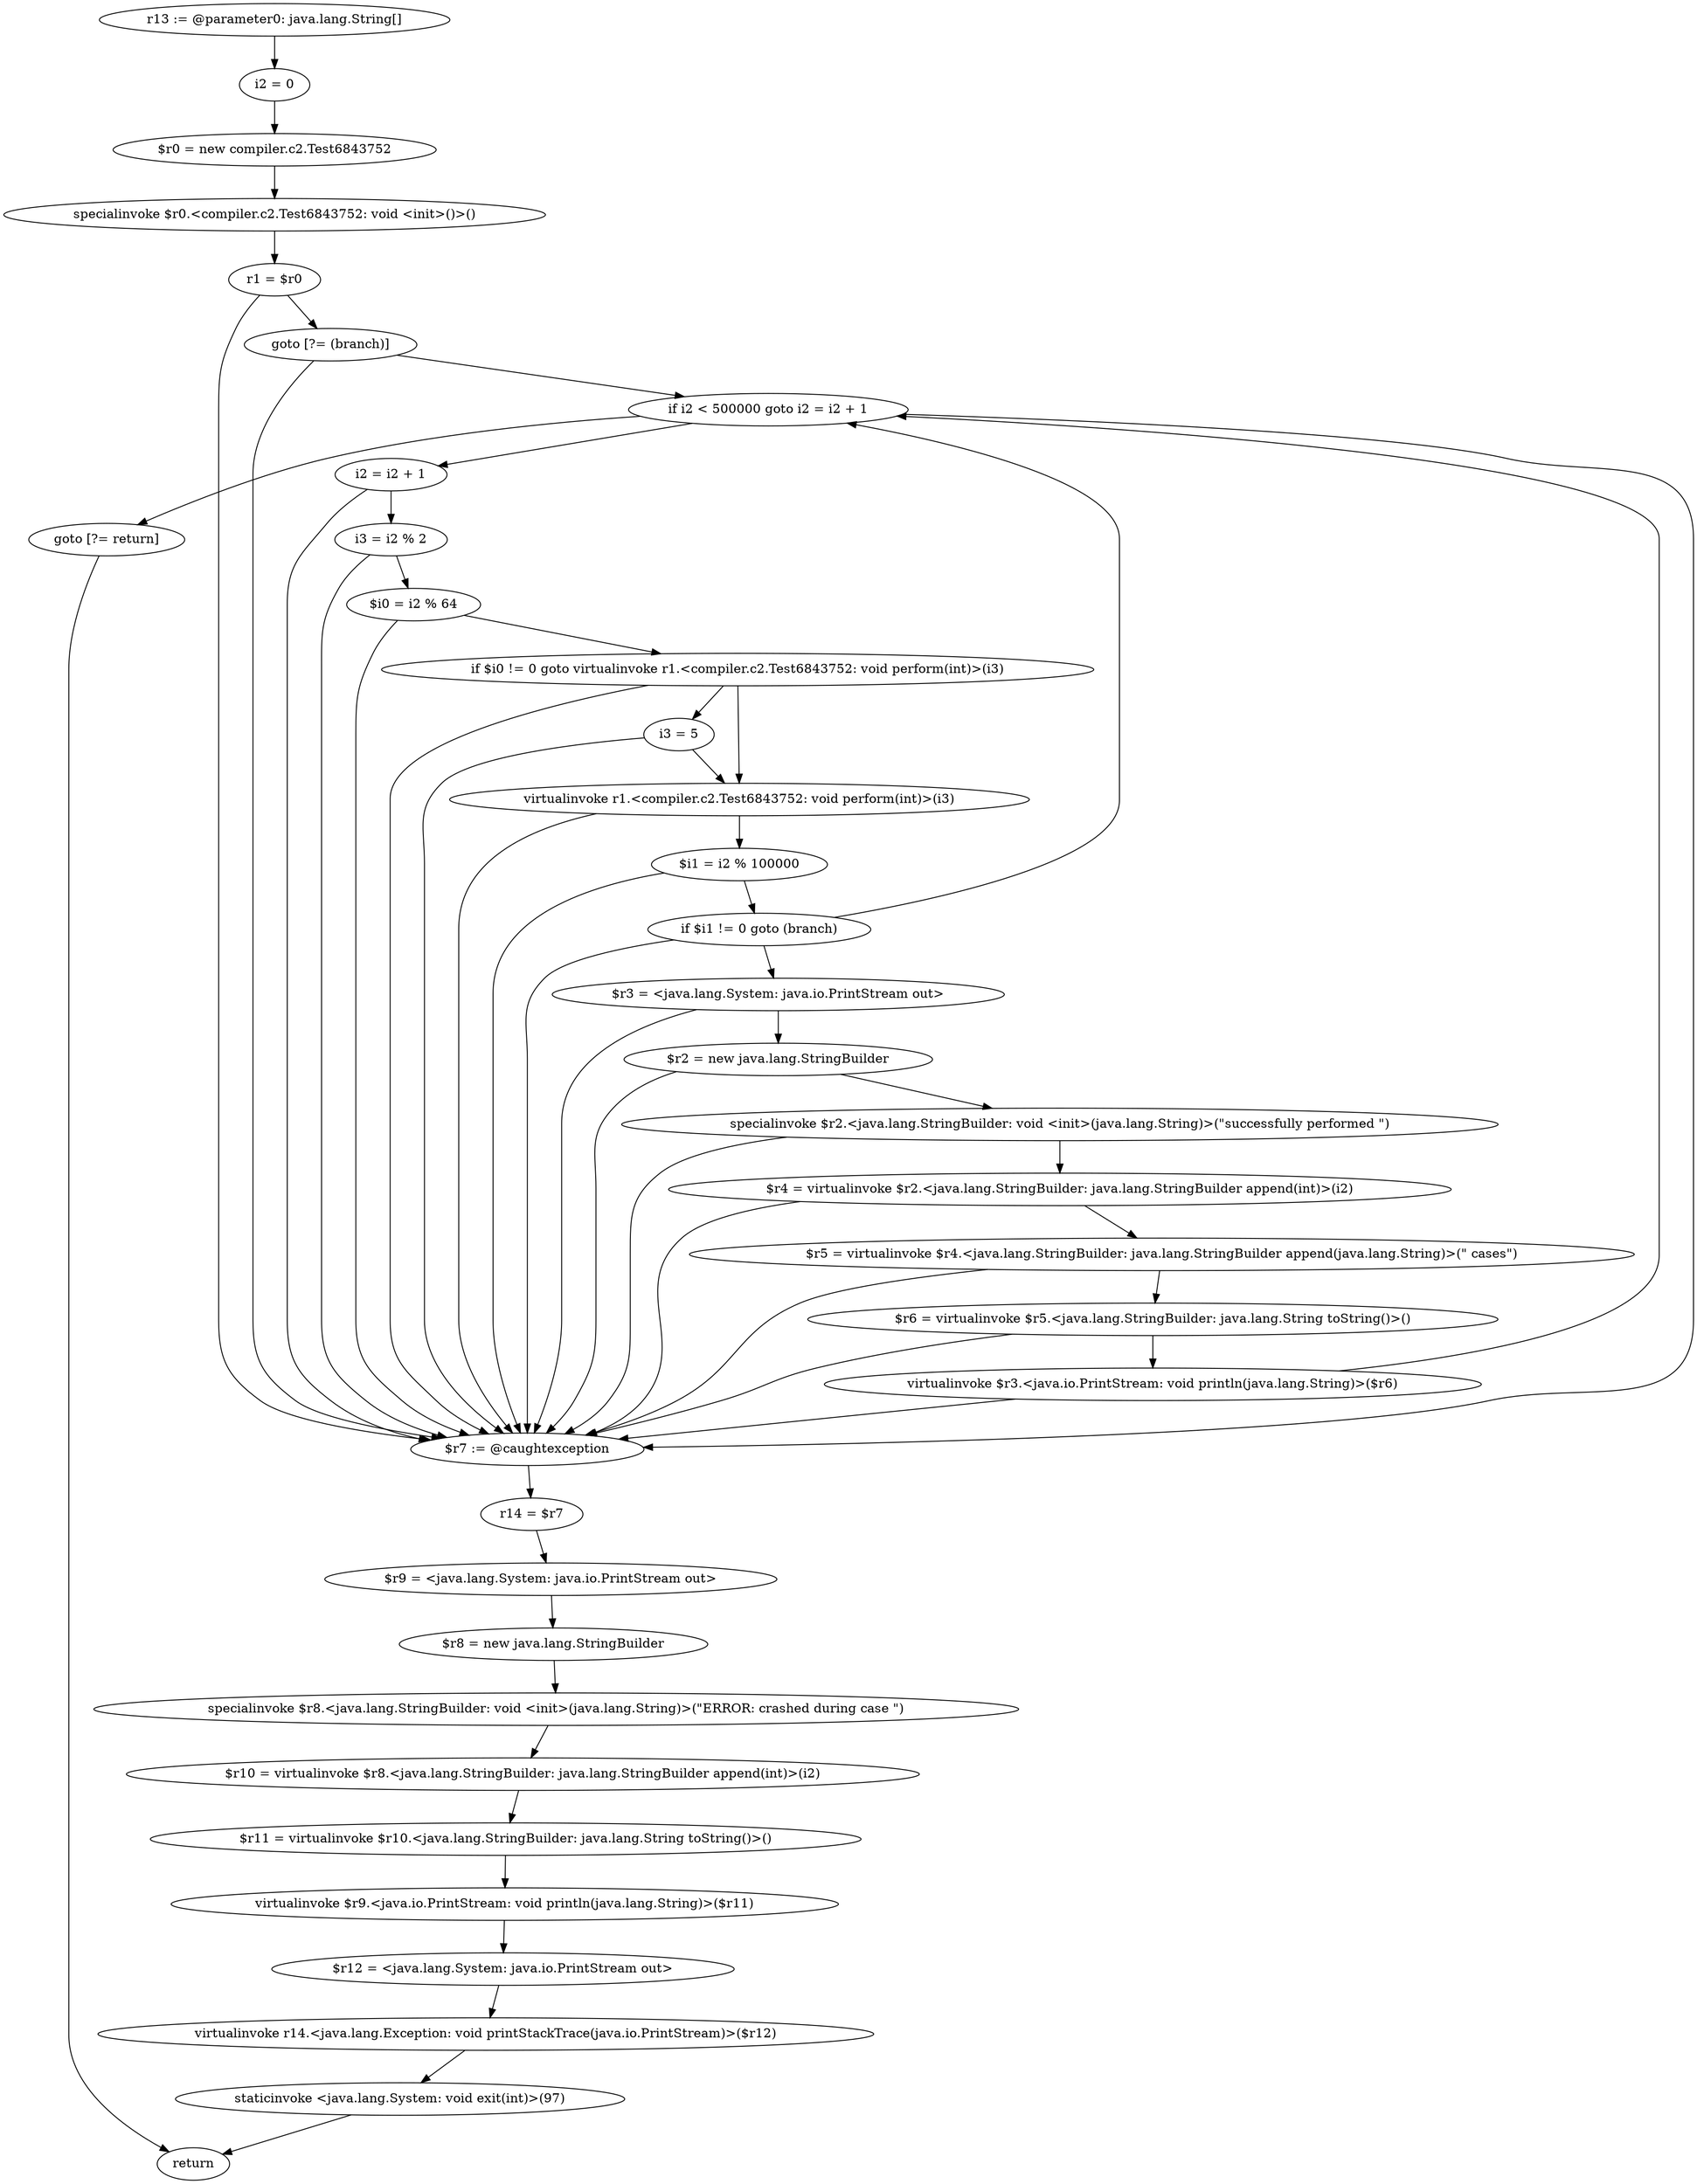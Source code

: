 digraph "unitGraph" {
    "r13 := @parameter0: java.lang.String[]"
    "i2 = 0"
    "$r0 = new compiler.c2.Test6843752"
    "specialinvoke $r0.<compiler.c2.Test6843752: void <init>()>()"
    "r1 = $r0"
    "goto [?= (branch)]"
    "i2 = i2 + 1"
    "i3 = i2 % 2"
    "$i0 = i2 % 64"
    "if $i0 != 0 goto virtualinvoke r1.<compiler.c2.Test6843752: void perform(int)>(i3)"
    "i3 = 5"
    "virtualinvoke r1.<compiler.c2.Test6843752: void perform(int)>(i3)"
    "$i1 = i2 % 100000"
    "if $i1 != 0 goto (branch)"
    "$r3 = <java.lang.System: java.io.PrintStream out>"
    "$r2 = new java.lang.StringBuilder"
    "specialinvoke $r2.<java.lang.StringBuilder: void <init>(java.lang.String)>(\"successfully performed \")"
    "$r4 = virtualinvoke $r2.<java.lang.StringBuilder: java.lang.StringBuilder append(int)>(i2)"
    "$r5 = virtualinvoke $r4.<java.lang.StringBuilder: java.lang.StringBuilder append(java.lang.String)>(\" cases\")"
    "$r6 = virtualinvoke $r5.<java.lang.StringBuilder: java.lang.String toString()>()"
    "virtualinvoke $r3.<java.io.PrintStream: void println(java.lang.String)>($r6)"
    "if i2 < 500000 goto i2 = i2 + 1"
    "goto [?= return]"
    "$r7 := @caughtexception"
    "r14 = $r7"
    "$r9 = <java.lang.System: java.io.PrintStream out>"
    "$r8 = new java.lang.StringBuilder"
    "specialinvoke $r8.<java.lang.StringBuilder: void <init>(java.lang.String)>(\"ERROR: crashed during case \")"
    "$r10 = virtualinvoke $r8.<java.lang.StringBuilder: java.lang.StringBuilder append(int)>(i2)"
    "$r11 = virtualinvoke $r10.<java.lang.StringBuilder: java.lang.String toString()>()"
    "virtualinvoke $r9.<java.io.PrintStream: void println(java.lang.String)>($r11)"
    "$r12 = <java.lang.System: java.io.PrintStream out>"
    "virtualinvoke r14.<java.lang.Exception: void printStackTrace(java.io.PrintStream)>($r12)"
    "staticinvoke <java.lang.System: void exit(int)>(97)"
    "return"
    "r13 := @parameter0: java.lang.String[]"->"i2 = 0";
    "i2 = 0"->"$r0 = new compiler.c2.Test6843752";
    "$r0 = new compiler.c2.Test6843752"->"specialinvoke $r0.<compiler.c2.Test6843752: void <init>()>()";
    "specialinvoke $r0.<compiler.c2.Test6843752: void <init>()>()"->"r1 = $r0";
    "r1 = $r0"->"goto [?= (branch)]";
    "r1 = $r0"->"$r7 := @caughtexception";
    "goto [?= (branch)]"->"if i2 < 500000 goto i2 = i2 + 1";
    "goto [?= (branch)]"->"$r7 := @caughtexception";
    "i2 = i2 + 1"->"i3 = i2 % 2";
    "i2 = i2 + 1"->"$r7 := @caughtexception";
    "i3 = i2 % 2"->"$i0 = i2 % 64";
    "i3 = i2 % 2"->"$r7 := @caughtexception";
    "$i0 = i2 % 64"->"if $i0 != 0 goto virtualinvoke r1.<compiler.c2.Test6843752: void perform(int)>(i3)";
    "$i0 = i2 % 64"->"$r7 := @caughtexception";
    "if $i0 != 0 goto virtualinvoke r1.<compiler.c2.Test6843752: void perform(int)>(i3)"->"i3 = 5";
    "if $i0 != 0 goto virtualinvoke r1.<compiler.c2.Test6843752: void perform(int)>(i3)"->"virtualinvoke r1.<compiler.c2.Test6843752: void perform(int)>(i3)";
    "if $i0 != 0 goto virtualinvoke r1.<compiler.c2.Test6843752: void perform(int)>(i3)"->"$r7 := @caughtexception";
    "i3 = 5"->"virtualinvoke r1.<compiler.c2.Test6843752: void perform(int)>(i3)";
    "i3 = 5"->"$r7 := @caughtexception";
    "virtualinvoke r1.<compiler.c2.Test6843752: void perform(int)>(i3)"->"$i1 = i2 % 100000";
    "virtualinvoke r1.<compiler.c2.Test6843752: void perform(int)>(i3)"->"$r7 := @caughtexception";
    "$i1 = i2 % 100000"->"if $i1 != 0 goto (branch)";
    "$i1 = i2 % 100000"->"$r7 := @caughtexception";
    "if $i1 != 0 goto (branch)"->"$r3 = <java.lang.System: java.io.PrintStream out>";
    "if $i1 != 0 goto (branch)"->"if i2 < 500000 goto i2 = i2 + 1";
    "if $i1 != 0 goto (branch)"->"$r7 := @caughtexception";
    "$r3 = <java.lang.System: java.io.PrintStream out>"->"$r2 = new java.lang.StringBuilder";
    "$r3 = <java.lang.System: java.io.PrintStream out>"->"$r7 := @caughtexception";
    "$r2 = new java.lang.StringBuilder"->"specialinvoke $r2.<java.lang.StringBuilder: void <init>(java.lang.String)>(\"successfully performed \")";
    "$r2 = new java.lang.StringBuilder"->"$r7 := @caughtexception";
    "specialinvoke $r2.<java.lang.StringBuilder: void <init>(java.lang.String)>(\"successfully performed \")"->"$r4 = virtualinvoke $r2.<java.lang.StringBuilder: java.lang.StringBuilder append(int)>(i2)";
    "specialinvoke $r2.<java.lang.StringBuilder: void <init>(java.lang.String)>(\"successfully performed \")"->"$r7 := @caughtexception";
    "$r4 = virtualinvoke $r2.<java.lang.StringBuilder: java.lang.StringBuilder append(int)>(i2)"->"$r5 = virtualinvoke $r4.<java.lang.StringBuilder: java.lang.StringBuilder append(java.lang.String)>(\" cases\")";
    "$r4 = virtualinvoke $r2.<java.lang.StringBuilder: java.lang.StringBuilder append(int)>(i2)"->"$r7 := @caughtexception";
    "$r5 = virtualinvoke $r4.<java.lang.StringBuilder: java.lang.StringBuilder append(java.lang.String)>(\" cases\")"->"$r6 = virtualinvoke $r5.<java.lang.StringBuilder: java.lang.String toString()>()";
    "$r5 = virtualinvoke $r4.<java.lang.StringBuilder: java.lang.StringBuilder append(java.lang.String)>(\" cases\")"->"$r7 := @caughtexception";
    "$r6 = virtualinvoke $r5.<java.lang.StringBuilder: java.lang.String toString()>()"->"virtualinvoke $r3.<java.io.PrintStream: void println(java.lang.String)>($r6)";
    "$r6 = virtualinvoke $r5.<java.lang.StringBuilder: java.lang.String toString()>()"->"$r7 := @caughtexception";
    "virtualinvoke $r3.<java.io.PrintStream: void println(java.lang.String)>($r6)"->"if i2 < 500000 goto i2 = i2 + 1";
    "virtualinvoke $r3.<java.io.PrintStream: void println(java.lang.String)>($r6)"->"$r7 := @caughtexception";
    "if i2 < 500000 goto i2 = i2 + 1"->"goto [?= return]";
    "if i2 < 500000 goto i2 = i2 + 1"->"i2 = i2 + 1";
    "if i2 < 500000 goto i2 = i2 + 1"->"$r7 := @caughtexception";
    "goto [?= return]"->"return";
    "$r7 := @caughtexception"->"r14 = $r7";
    "r14 = $r7"->"$r9 = <java.lang.System: java.io.PrintStream out>";
    "$r9 = <java.lang.System: java.io.PrintStream out>"->"$r8 = new java.lang.StringBuilder";
    "$r8 = new java.lang.StringBuilder"->"specialinvoke $r8.<java.lang.StringBuilder: void <init>(java.lang.String)>(\"ERROR: crashed during case \")";
    "specialinvoke $r8.<java.lang.StringBuilder: void <init>(java.lang.String)>(\"ERROR: crashed during case \")"->"$r10 = virtualinvoke $r8.<java.lang.StringBuilder: java.lang.StringBuilder append(int)>(i2)";
    "$r10 = virtualinvoke $r8.<java.lang.StringBuilder: java.lang.StringBuilder append(int)>(i2)"->"$r11 = virtualinvoke $r10.<java.lang.StringBuilder: java.lang.String toString()>()";
    "$r11 = virtualinvoke $r10.<java.lang.StringBuilder: java.lang.String toString()>()"->"virtualinvoke $r9.<java.io.PrintStream: void println(java.lang.String)>($r11)";
    "virtualinvoke $r9.<java.io.PrintStream: void println(java.lang.String)>($r11)"->"$r12 = <java.lang.System: java.io.PrintStream out>";
    "$r12 = <java.lang.System: java.io.PrintStream out>"->"virtualinvoke r14.<java.lang.Exception: void printStackTrace(java.io.PrintStream)>($r12)";
    "virtualinvoke r14.<java.lang.Exception: void printStackTrace(java.io.PrintStream)>($r12)"->"staticinvoke <java.lang.System: void exit(int)>(97)";
    "staticinvoke <java.lang.System: void exit(int)>(97)"->"return";
}
